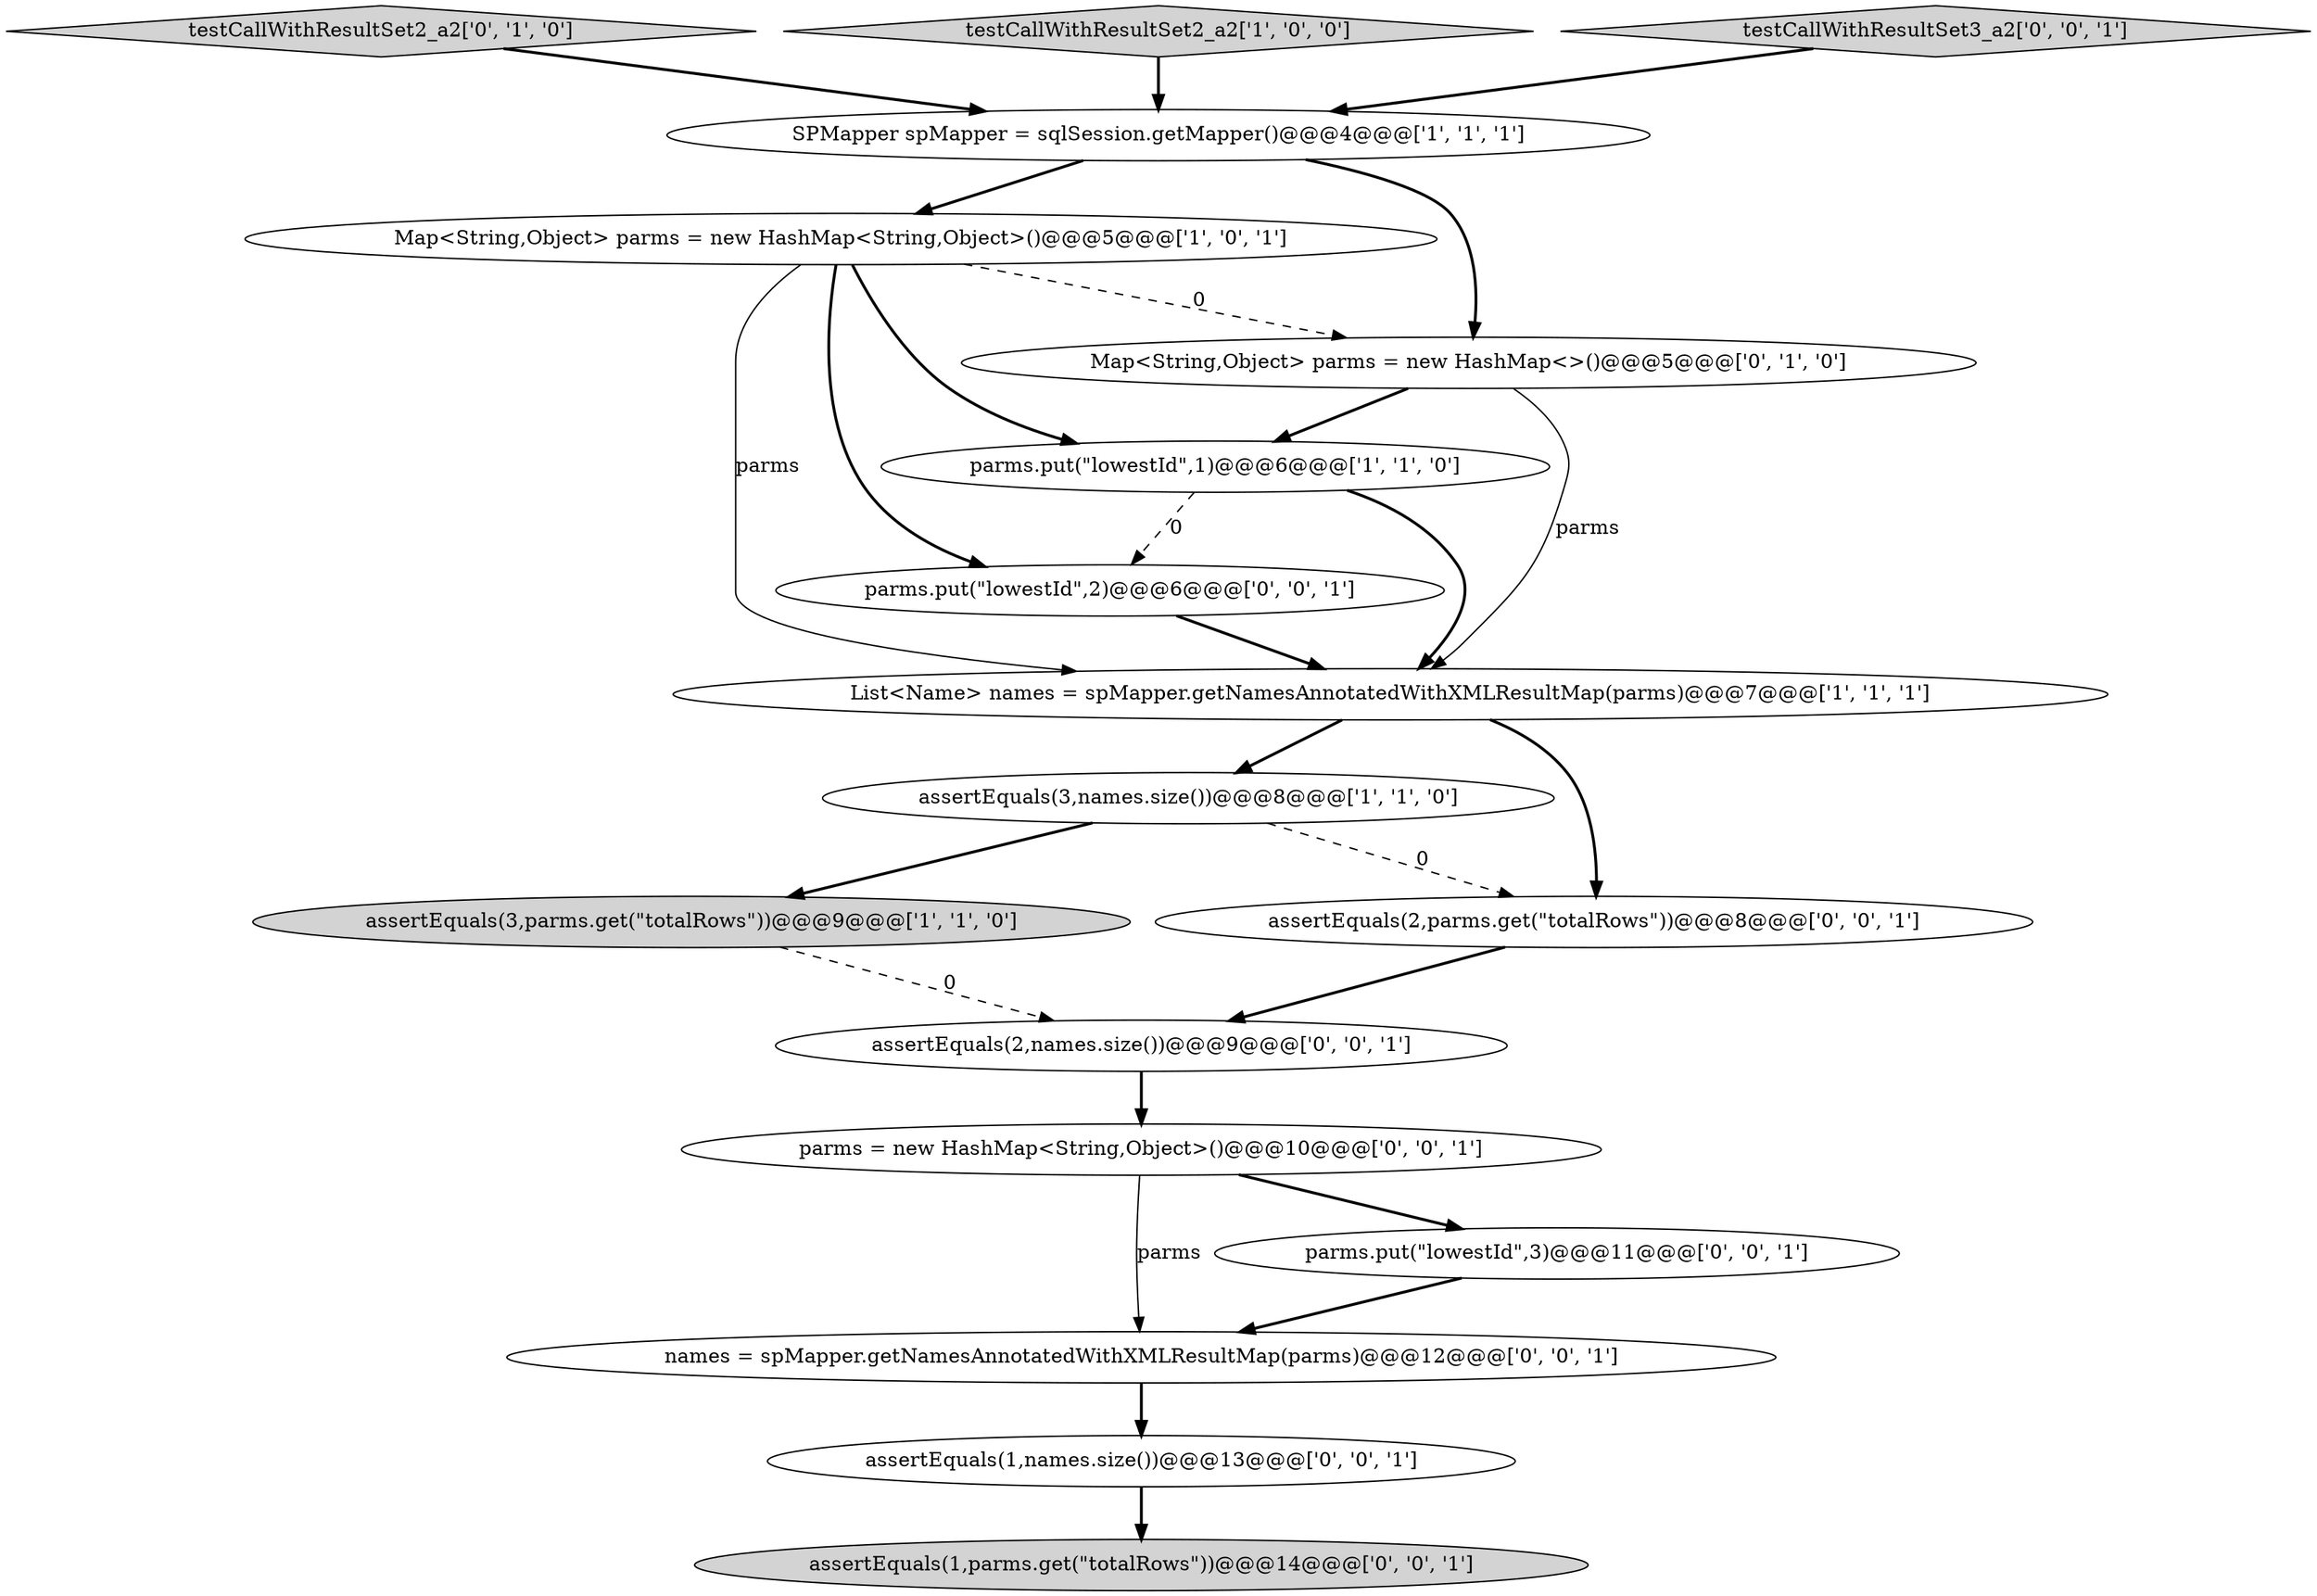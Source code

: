 digraph {
8 [style = filled, label = "testCallWithResultSet2_a2['0', '1', '0']", fillcolor = lightgray, shape = diamond image = "AAA0AAABBB2BBB"];
13 [style = filled, label = "parms = new HashMap<String,Object>()@@@10@@@['0', '0', '1']", fillcolor = white, shape = ellipse image = "AAA0AAABBB3BBB"];
14 [style = filled, label = "assertEquals(1,names.size())@@@13@@@['0', '0', '1']", fillcolor = white, shape = ellipse image = "AAA0AAABBB3BBB"];
1 [style = filled, label = "Map<String,Object> parms = new HashMap<String,Object>()@@@5@@@['1', '0', '1']", fillcolor = white, shape = ellipse image = "AAA0AAABBB1BBB"];
4 [style = filled, label = "assertEquals(3,names.size())@@@8@@@['1', '1', '0']", fillcolor = white, shape = ellipse image = "AAA0AAABBB1BBB"];
10 [style = filled, label = "parms.put(\"lowestId\",2)@@@6@@@['0', '0', '1']", fillcolor = white, shape = ellipse image = "AAA0AAABBB3BBB"];
15 [style = filled, label = "parms.put(\"lowestId\",3)@@@11@@@['0', '0', '1']", fillcolor = white, shape = ellipse image = "AAA0AAABBB3BBB"];
16 [style = filled, label = "assertEquals(2,names.size())@@@9@@@['0', '0', '1']", fillcolor = white, shape = ellipse image = "AAA0AAABBB3BBB"];
7 [style = filled, label = "Map<String,Object> parms = new HashMap<>()@@@5@@@['0', '1', '0']", fillcolor = white, shape = ellipse image = "AAA1AAABBB2BBB"];
12 [style = filled, label = "names = spMapper.getNamesAnnotatedWithXMLResultMap(parms)@@@12@@@['0', '0', '1']", fillcolor = white, shape = ellipse image = "AAA0AAABBB3BBB"];
11 [style = filled, label = "assertEquals(2,parms.get(\"totalRows\"))@@@8@@@['0', '0', '1']", fillcolor = white, shape = ellipse image = "AAA0AAABBB3BBB"];
9 [style = filled, label = "assertEquals(1,parms.get(\"totalRows\"))@@@14@@@['0', '0', '1']", fillcolor = lightgray, shape = ellipse image = "AAA0AAABBB3BBB"];
2 [style = filled, label = "testCallWithResultSet2_a2['1', '0', '0']", fillcolor = lightgray, shape = diamond image = "AAA0AAABBB1BBB"];
3 [style = filled, label = "assertEquals(3,parms.get(\"totalRows\"))@@@9@@@['1', '1', '0']", fillcolor = lightgray, shape = ellipse image = "AAA0AAABBB1BBB"];
6 [style = filled, label = "SPMapper spMapper = sqlSession.getMapper()@@@4@@@['1', '1', '1']", fillcolor = white, shape = ellipse image = "AAA0AAABBB1BBB"];
17 [style = filled, label = "testCallWithResultSet3_a2['0', '0', '1']", fillcolor = lightgray, shape = diamond image = "AAA0AAABBB3BBB"];
0 [style = filled, label = "parms.put(\"lowestId\",1)@@@6@@@['1', '1', '0']", fillcolor = white, shape = ellipse image = "AAA0AAABBB1BBB"];
5 [style = filled, label = "List<Name> names = spMapper.getNamesAnnotatedWithXMLResultMap(parms)@@@7@@@['1', '1', '1']", fillcolor = white, shape = ellipse image = "AAA0AAABBB1BBB"];
4->11 [style = dashed, label="0"];
13->15 [style = bold, label=""];
1->10 [style = bold, label=""];
3->16 [style = dashed, label="0"];
12->14 [style = bold, label=""];
15->12 [style = bold, label=""];
0->10 [style = dashed, label="0"];
13->12 [style = solid, label="parms"];
14->9 [style = bold, label=""];
11->16 [style = bold, label=""];
8->6 [style = bold, label=""];
16->13 [style = bold, label=""];
7->5 [style = solid, label="parms"];
5->4 [style = bold, label=""];
1->7 [style = dashed, label="0"];
17->6 [style = bold, label=""];
5->11 [style = bold, label=""];
7->0 [style = bold, label=""];
2->6 [style = bold, label=""];
1->5 [style = solid, label="parms"];
0->5 [style = bold, label=""];
6->7 [style = bold, label=""];
4->3 [style = bold, label=""];
6->1 [style = bold, label=""];
10->5 [style = bold, label=""];
1->0 [style = bold, label=""];
}
